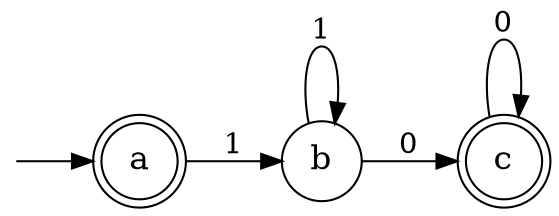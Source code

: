 digraph G {
    ranksep=0.5;
    nodesep=0.5;
    rankdir=LR;
    node [shape="circle", fontsize="16"];
    fontsize="10";
    compound=true;

    ia [shape=point, style=invis];
    c [shape=doublecircle];
    a [shape=doublecircle];

    ia -> a;
    a -> b [label="1"];
    c -> c [label="0"];
    b -> b [label="1"];
    b -> c [label="0"];
}
